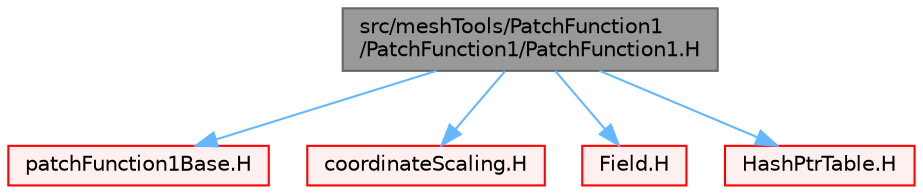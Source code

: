 digraph "src/meshTools/PatchFunction1/PatchFunction1/PatchFunction1.H"
{
 // LATEX_PDF_SIZE
  bgcolor="transparent";
  edge [fontname=Helvetica,fontsize=10,labelfontname=Helvetica,labelfontsize=10];
  node [fontname=Helvetica,fontsize=10,shape=box,height=0.2,width=0.4];
  Node1 [id="Node000001",label="src/meshTools/PatchFunction1\l/PatchFunction1/PatchFunction1.H",height=0.2,width=0.4,color="gray40", fillcolor="grey60", style="filled", fontcolor="black",tooltip=" "];
  Node1 -> Node2 [id="edge1_Node000001_Node000002",color="steelblue1",style="solid",tooltip=" "];
  Node2 [id="Node000002",label="patchFunction1Base.H",height=0.2,width=0.4,color="red", fillcolor="#FFF0F0", style="filled",URL="$patchFunction1Base_8H.html",tooltip=" "];
  Node1 -> Node242 [id="edge2_Node000001_Node000242",color="steelblue1",style="solid",tooltip=" "];
  Node242 [id="Node000242",label="coordinateScaling.H",height=0.2,width=0.4,color="red", fillcolor="#FFF0F0", style="filled",URL="$coordinateScaling_8H.html",tooltip=" "];
  Node1 -> Node168 [id="edge3_Node000001_Node000168",color="steelblue1",style="solid",tooltip=" "];
  Node168 [id="Node000168",label="Field.H",height=0.2,width=0.4,color="red", fillcolor="#FFF0F0", style="filled",URL="$Field_8H.html",tooltip=" "];
  Node1 -> Node261 [id="edge4_Node000001_Node000261",color="steelblue1",style="solid",tooltip=" "];
  Node261 [id="Node000261",label="HashPtrTable.H",height=0.2,width=0.4,color="red", fillcolor="#FFF0F0", style="filled",URL="$HashPtrTable_8H.html",tooltip=" "];
}
